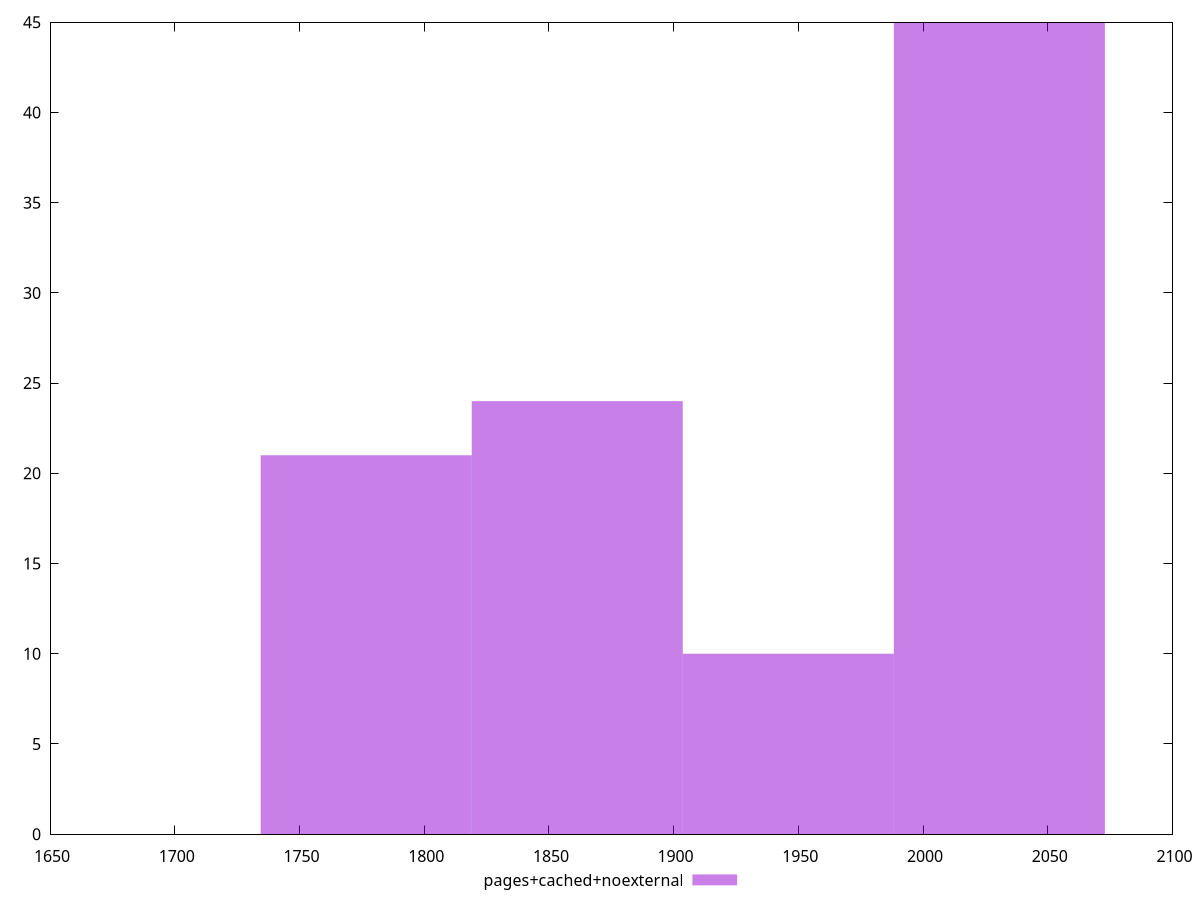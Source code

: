 $_pagesCachedNoexternal <<EOF
1776.7677564462085 21
1861.3757448484089 24
2030.5917216528096 45
1945.9837332506092 10
EOF
set key outside below
set terminal pngcairo
set output "report_00004_2020-11-02T20-21-41.718Z/metrics/pages+cached+noexternal//raw_hist.png"
set yrange [0:45]
set boxwidth 84.6079884022004
set style fill transparent solid 0.5 noborder
plot $_pagesCachedNoexternal title "pages+cached+noexternal" with boxes ,